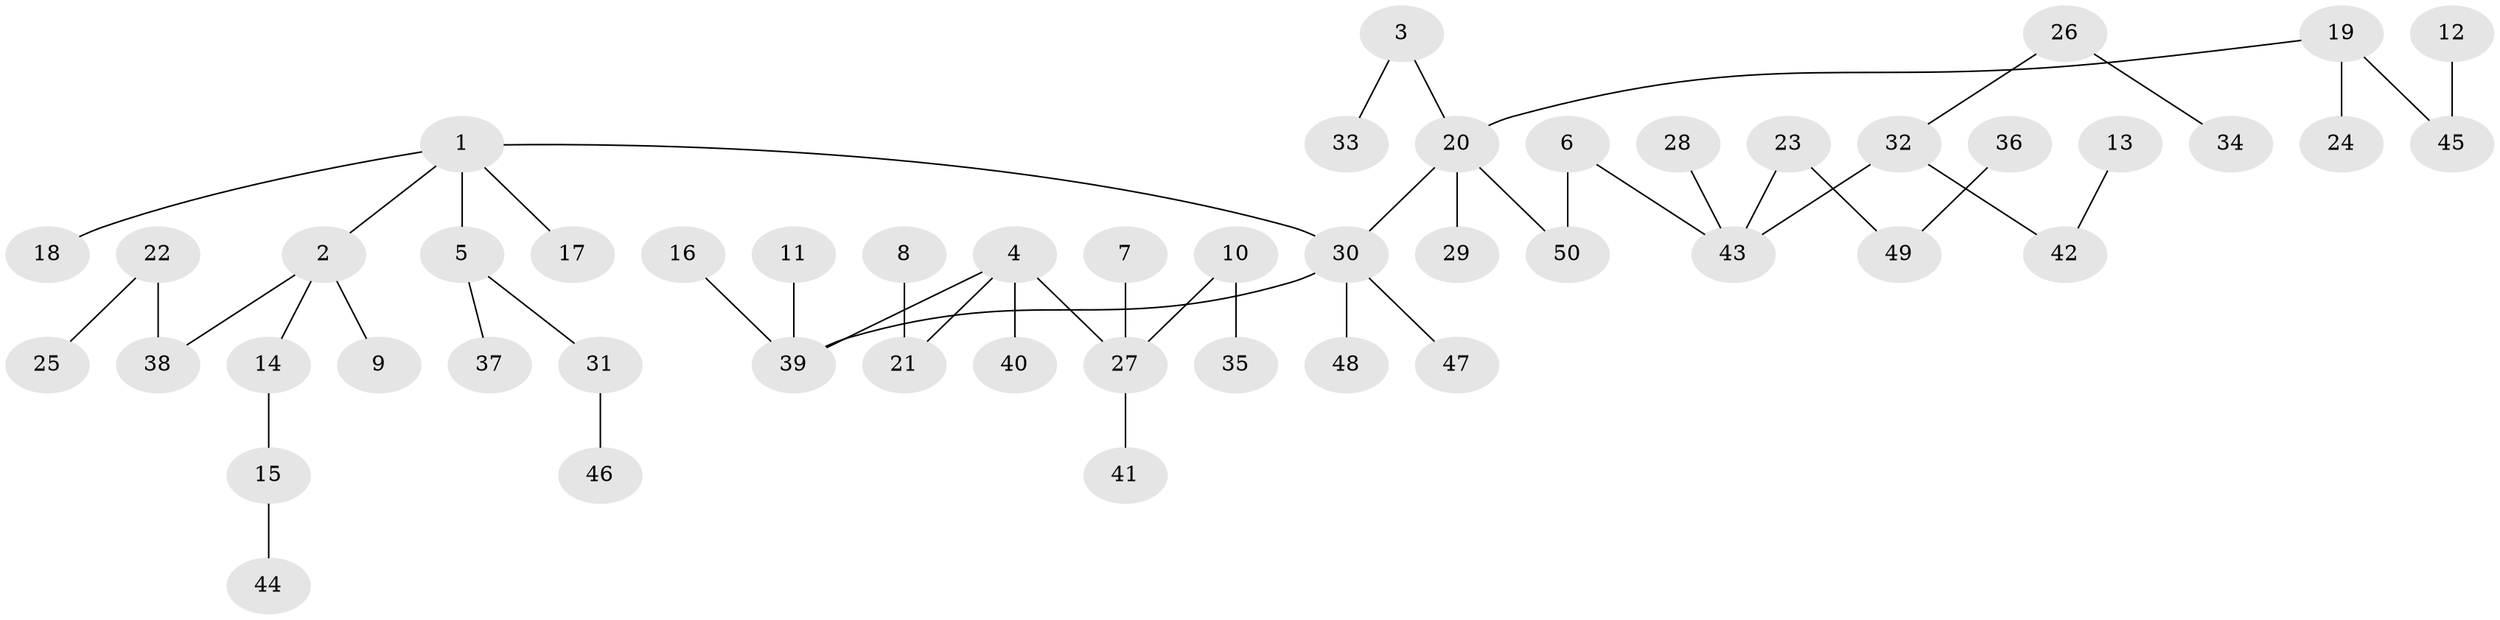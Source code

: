 // original degree distribution, {5: 0.04040404040404041, 6: 0.04040404040404041, 3: 0.15151515151515152, 4: 0.030303030303030304, 2: 0.2222222222222222, 1: 0.5151515151515151}
// Generated by graph-tools (version 1.1) at 2025/02/03/09/25 03:02:26]
// undirected, 50 vertices, 49 edges
graph export_dot {
graph [start="1"]
  node [color=gray90,style=filled];
  1;
  2;
  3;
  4;
  5;
  6;
  7;
  8;
  9;
  10;
  11;
  12;
  13;
  14;
  15;
  16;
  17;
  18;
  19;
  20;
  21;
  22;
  23;
  24;
  25;
  26;
  27;
  28;
  29;
  30;
  31;
  32;
  33;
  34;
  35;
  36;
  37;
  38;
  39;
  40;
  41;
  42;
  43;
  44;
  45;
  46;
  47;
  48;
  49;
  50;
  1 -- 2 [weight=1.0];
  1 -- 5 [weight=1.0];
  1 -- 17 [weight=1.0];
  1 -- 18 [weight=1.0];
  1 -- 30 [weight=1.0];
  2 -- 9 [weight=1.0];
  2 -- 14 [weight=1.0];
  2 -- 38 [weight=1.0];
  3 -- 20 [weight=1.0];
  3 -- 33 [weight=1.0];
  4 -- 21 [weight=1.0];
  4 -- 27 [weight=1.0];
  4 -- 39 [weight=1.0];
  4 -- 40 [weight=1.0];
  5 -- 31 [weight=1.0];
  5 -- 37 [weight=1.0];
  6 -- 43 [weight=1.0];
  6 -- 50 [weight=1.0];
  7 -- 27 [weight=1.0];
  8 -- 21 [weight=1.0];
  10 -- 27 [weight=1.0];
  10 -- 35 [weight=1.0];
  11 -- 39 [weight=1.0];
  12 -- 45 [weight=1.0];
  13 -- 42 [weight=1.0];
  14 -- 15 [weight=1.0];
  15 -- 44 [weight=1.0];
  16 -- 39 [weight=1.0];
  19 -- 20 [weight=1.0];
  19 -- 24 [weight=1.0];
  19 -- 45 [weight=1.0];
  20 -- 29 [weight=1.0];
  20 -- 30 [weight=1.0];
  20 -- 50 [weight=1.0];
  22 -- 25 [weight=1.0];
  22 -- 38 [weight=1.0];
  23 -- 43 [weight=1.0];
  23 -- 49 [weight=1.0];
  26 -- 32 [weight=1.0];
  26 -- 34 [weight=1.0];
  27 -- 41 [weight=1.0];
  28 -- 43 [weight=1.0];
  30 -- 39 [weight=1.0];
  30 -- 47 [weight=1.0];
  30 -- 48 [weight=1.0];
  31 -- 46 [weight=1.0];
  32 -- 42 [weight=1.0];
  32 -- 43 [weight=1.0];
  36 -- 49 [weight=1.0];
}
